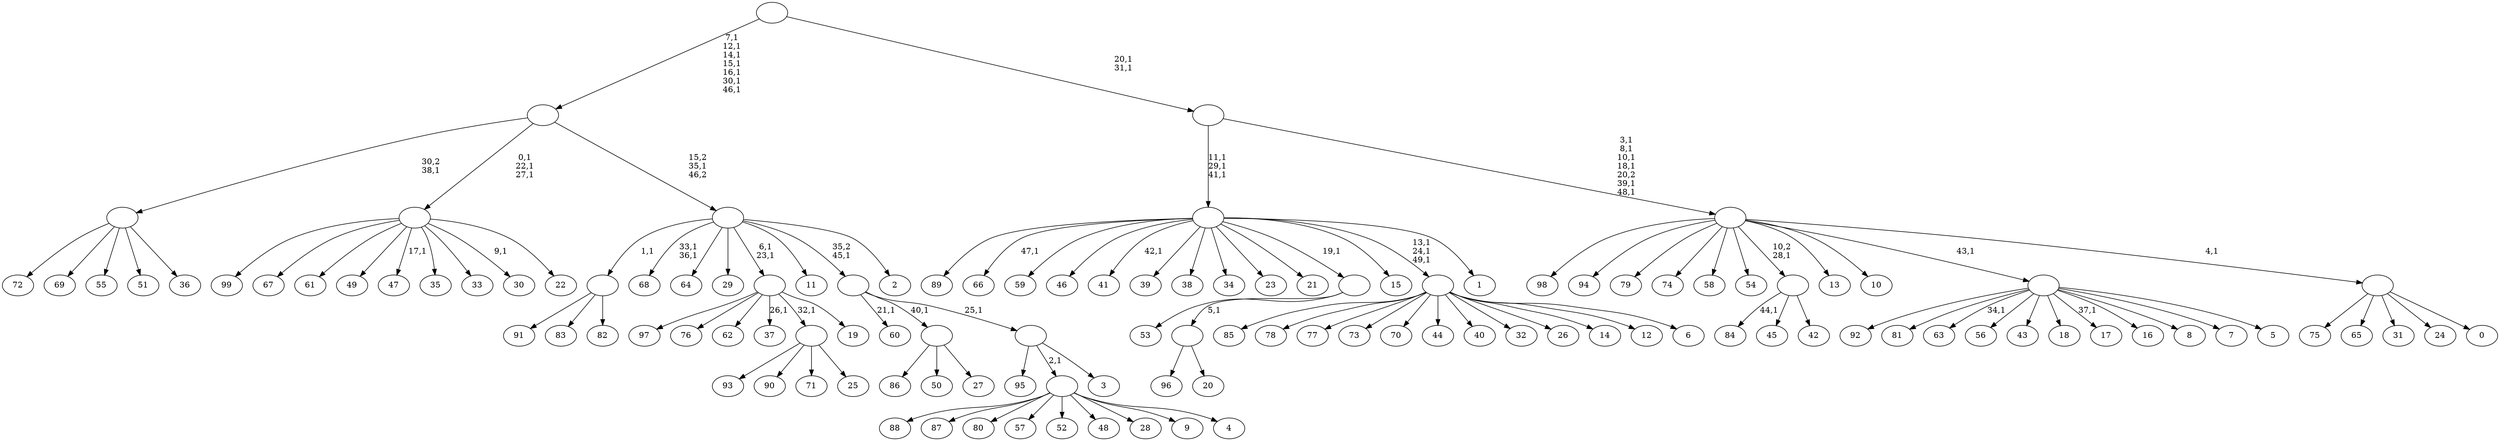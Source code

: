 digraph T {
	150 [label="99"]
	149 [label="98"]
	148 [label="97"]
	147 [label="96"]
	146 [label="95"]
	145 [label="94"]
	144 [label="93"]
	143 [label="92"]
	142 [label="91"]
	141 [label="90"]
	140 [label="89"]
	139 [label="88"]
	138 [label="87"]
	137 [label="86"]
	136 [label="85"]
	135 [label="84"]
	133 [label="83"]
	132 [label="82"]
	131 [label=""]
	130 [label="81"]
	129 [label="80"]
	128 [label="79"]
	127 [label="78"]
	126 [label="77"]
	125 [label="76"]
	124 [label="75"]
	123 [label="74"]
	122 [label="73"]
	121 [label="72"]
	120 [label="71"]
	119 [label="70"]
	118 [label="69"]
	117 [label="68"]
	114 [label="67"]
	113 [label="66"]
	111 [label="65"]
	110 [label="64"]
	109 [label="63"]
	107 [label="62"]
	106 [label="61"]
	105 [label="60"]
	103 [label="59"]
	102 [label="58"]
	101 [label="57"]
	100 [label="56"]
	99 [label="55"]
	98 [label="54"]
	97 [label="53"]
	96 [label="52"]
	95 [label="51"]
	94 [label="50"]
	93 [label="49"]
	92 [label="48"]
	91 [label="47"]
	89 [label="46"]
	88 [label="45"]
	87 [label="44"]
	86 [label="43"]
	85 [label="42"]
	84 [label=""]
	83 [label="41"]
	81 [label="40"]
	80 [label="39"]
	79 [label="38"]
	78 [label="37"]
	76 [label="36"]
	75 [label=""]
	74 [label="35"]
	73 [label="34"]
	72 [label="33"]
	71 [label="32"]
	70 [label="31"]
	69 [label="30"]
	67 [label="29"]
	66 [label="28"]
	65 [label="27"]
	64 [label=""]
	63 [label="26"]
	62 [label="25"]
	61 [label=""]
	60 [label="24"]
	59 [label="23"]
	58 [label="22"]
	57 [label=""]
	54 [label="21"]
	53 [label="20"]
	52 [label=""]
	51 [label=""]
	50 [label="19"]
	49 [label=""]
	47 [label="18"]
	46 [label="17"]
	44 [label="16"]
	43 [label="15"]
	42 [label="14"]
	41 [label="13"]
	40 [label="12"]
	39 [label="11"]
	38 [label="10"]
	37 [label="9"]
	36 [label="8"]
	35 [label="7"]
	34 [label="6"]
	33 [label=""]
	30 [label="5"]
	29 [label=""]
	28 [label="4"]
	27 [label=""]
	26 [label="3"]
	25 [label=""]
	24 [label=""]
	23 [label="2"]
	22 [label=""]
	21 [label=""]
	14 [label="1"]
	13 [label=""]
	10 [label="0"]
	9 [label=""]
	8 [label=""]
	2 [label=""]
	0 [label=""]
	131 -> 142 [label=""]
	131 -> 133 [label=""]
	131 -> 132 [label=""]
	84 -> 135 [label="44,1"]
	84 -> 88 [label=""]
	84 -> 85 [label=""]
	75 -> 121 [label=""]
	75 -> 118 [label=""]
	75 -> 99 [label=""]
	75 -> 95 [label=""]
	75 -> 76 [label=""]
	64 -> 137 [label=""]
	64 -> 94 [label=""]
	64 -> 65 [label=""]
	61 -> 144 [label=""]
	61 -> 141 [label=""]
	61 -> 120 [label=""]
	61 -> 62 [label=""]
	57 -> 69 [label="9,1"]
	57 -> 91 [label="17,1"]
	57 -> 150 [label=""]
	57 -> 114 [label=""]
	57 -> 106 [label=""]
	57 -> 93 [label=""]
	57 -> 74 [label=""]
	57 -> 72 [label=""]
	57 -> 58 [label=""]
	52 -> 147 [label=""]
	52 -> 53 [label=""]
	51 -> 97 [label=""]
	51 -> 52 [label="5,1"]
	49 -> 78 [label="26,1"]
	49 -> 148 [label=""]
	49 -> 125 [label=""]
	49 -> 107 [label=""]
	49 -> 61 [label="32,1"]
	49 -> 50 [label=""]
	33 -> 136 [label=""]
	33 -> 127 [label=""]
	33 -> 126 [label=""]
	33 -> 122 [label=""]
	33 -> 119 [label=""]
	33 -> 87 [label=""]
	33 -> 81 [label=""]
	33 -> 71 [label=""]
	33 -> 63 [label=""]
	33 -> 42 [label=""]
	33 -> 40 [label=""]
	33 -> 34 [label=""]
	29 -> 46 [label="37,1"]
	29 -> 109 [label="34,1"]
	29 -> 143 [label=""]
	29 -> 130 [label=""]
	29 -> 100 [label=""]
	29 -> 86 [label=""]
	29 -> 47 [label=""]
	29 -> 44 [label=""]
	29 -> 36 [label=""]
	29 -> 35 [label=""]
	29 -> 30 [label=""]
	27 -> 139 [label=""]
	27 -> 138 [label=""]
	27 -> 129 [label=""]
	27 -> 101 [label=""]
	27 -> 96 [label=""]
	27 -> 92 [label=""]
	27 -> 66 [label=""]
	27 -> 37 [label=""]
	27 -> 28 [label=""]
	25 -> 146 [label=""]
	25 -> 27 [label="2,1"]
	25 -> 26 [label=""]
	24 -> 105 [label="21,1"]
	24 -> 64 [label="40,1"]
	24 -> 25 [label="25,1"]
	22 -> 49 [label="6,1\n23,1"]
	22 -> 117 [label="33,1\n36,1"]
	22 -> 131 [label="1,1"]
	22 -> 110 [label=""]
	22 -> 67 [label=""]
	22 -> 39 [label=""]
	22 -> 24 [label="35,2\n45,1"]
	22 -> 23 [label=""]
	21 -> 57 [label="0,1\n22,1\n27,1"]
	21 -> 75 [label="30,2\n38,1"]
	21 -> 22 [label="15,2\n35,1\n46,2"]
	13 -> 33 [label="13,1\n24,1\n49,1"]
	13 -> 83 [label="42,1"]
	13 -> 113 [label="47,1"]
	13 -> 140 [label=""]
	13 -> 103 [label=""]
	13 -> 89 [label=""]
	13 -> 80 [label=""]
	13 -> 79 [label=""]
	13 -> 73 [label=""]
	13 -> 59 [label=""]
	13 -> 54 [label=""]
	13 -> 51 [label="19,1"]
	13 -> 43 [label=""]
	13 -> 14 [label=""]
	9 -> 124 [label=""]
	9 -> 111 [label=""]
	9 -> 70 [label=""]
	9 -> 60 [label=""]
	9 -> 10 [label=""]
	8 -> 149 [label=""]
	8 -> 145 [label=""]
	8 -> 128 [label=""]
	8 -> 123 [label=""]
	8 -> 102 [label=""]
	8 -> 98 [label=""]
	8 -> 84 [label="10,2\n28,1"]
	8 -> 41 [label=""]
	8 -> 38 [label=""]
	8 -> 29 [label="43,1"]
	8 -> 9 [label="4,1"]
	2 -> 8 [label="3,1\n8,1\n10,1\n18,1\n20,2\n39,1\n48,1"]
	2 -> 13 [label="11,1\n29,1\n41,1"]
	0 -> 2 [label="20,1\n31,1"]
	0 -> 21 [label="7,1\n12,1\n14,1\n15,1\n16,1\n30,1\n46,1"]
}
